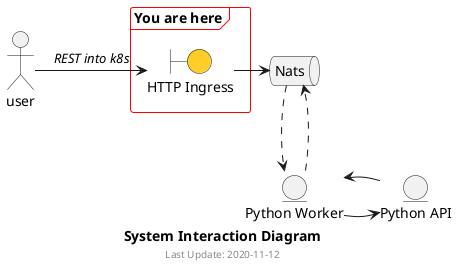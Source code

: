 @startuml interaction diagram


skinparam frame {
    borderColor Red
}

caption <b>System Interaction Diagram</b> 
footer  Last Update: 2020-11-12

actor user as "user"
frame "You are here" {
boundary http_ingress as "HTTP Ingress" #FFCD28
}
queue nats as "Nats"
entity python_worker as "Python Worker"
entity python_api as "Python API"

user -> http_ingress : <i>REST into k8s</i>
http_ingress -> nats 
python_worker ..> nats 
nats ..> python_worker

python_worker -> python_api
python_api -> python_worker

@enduml
